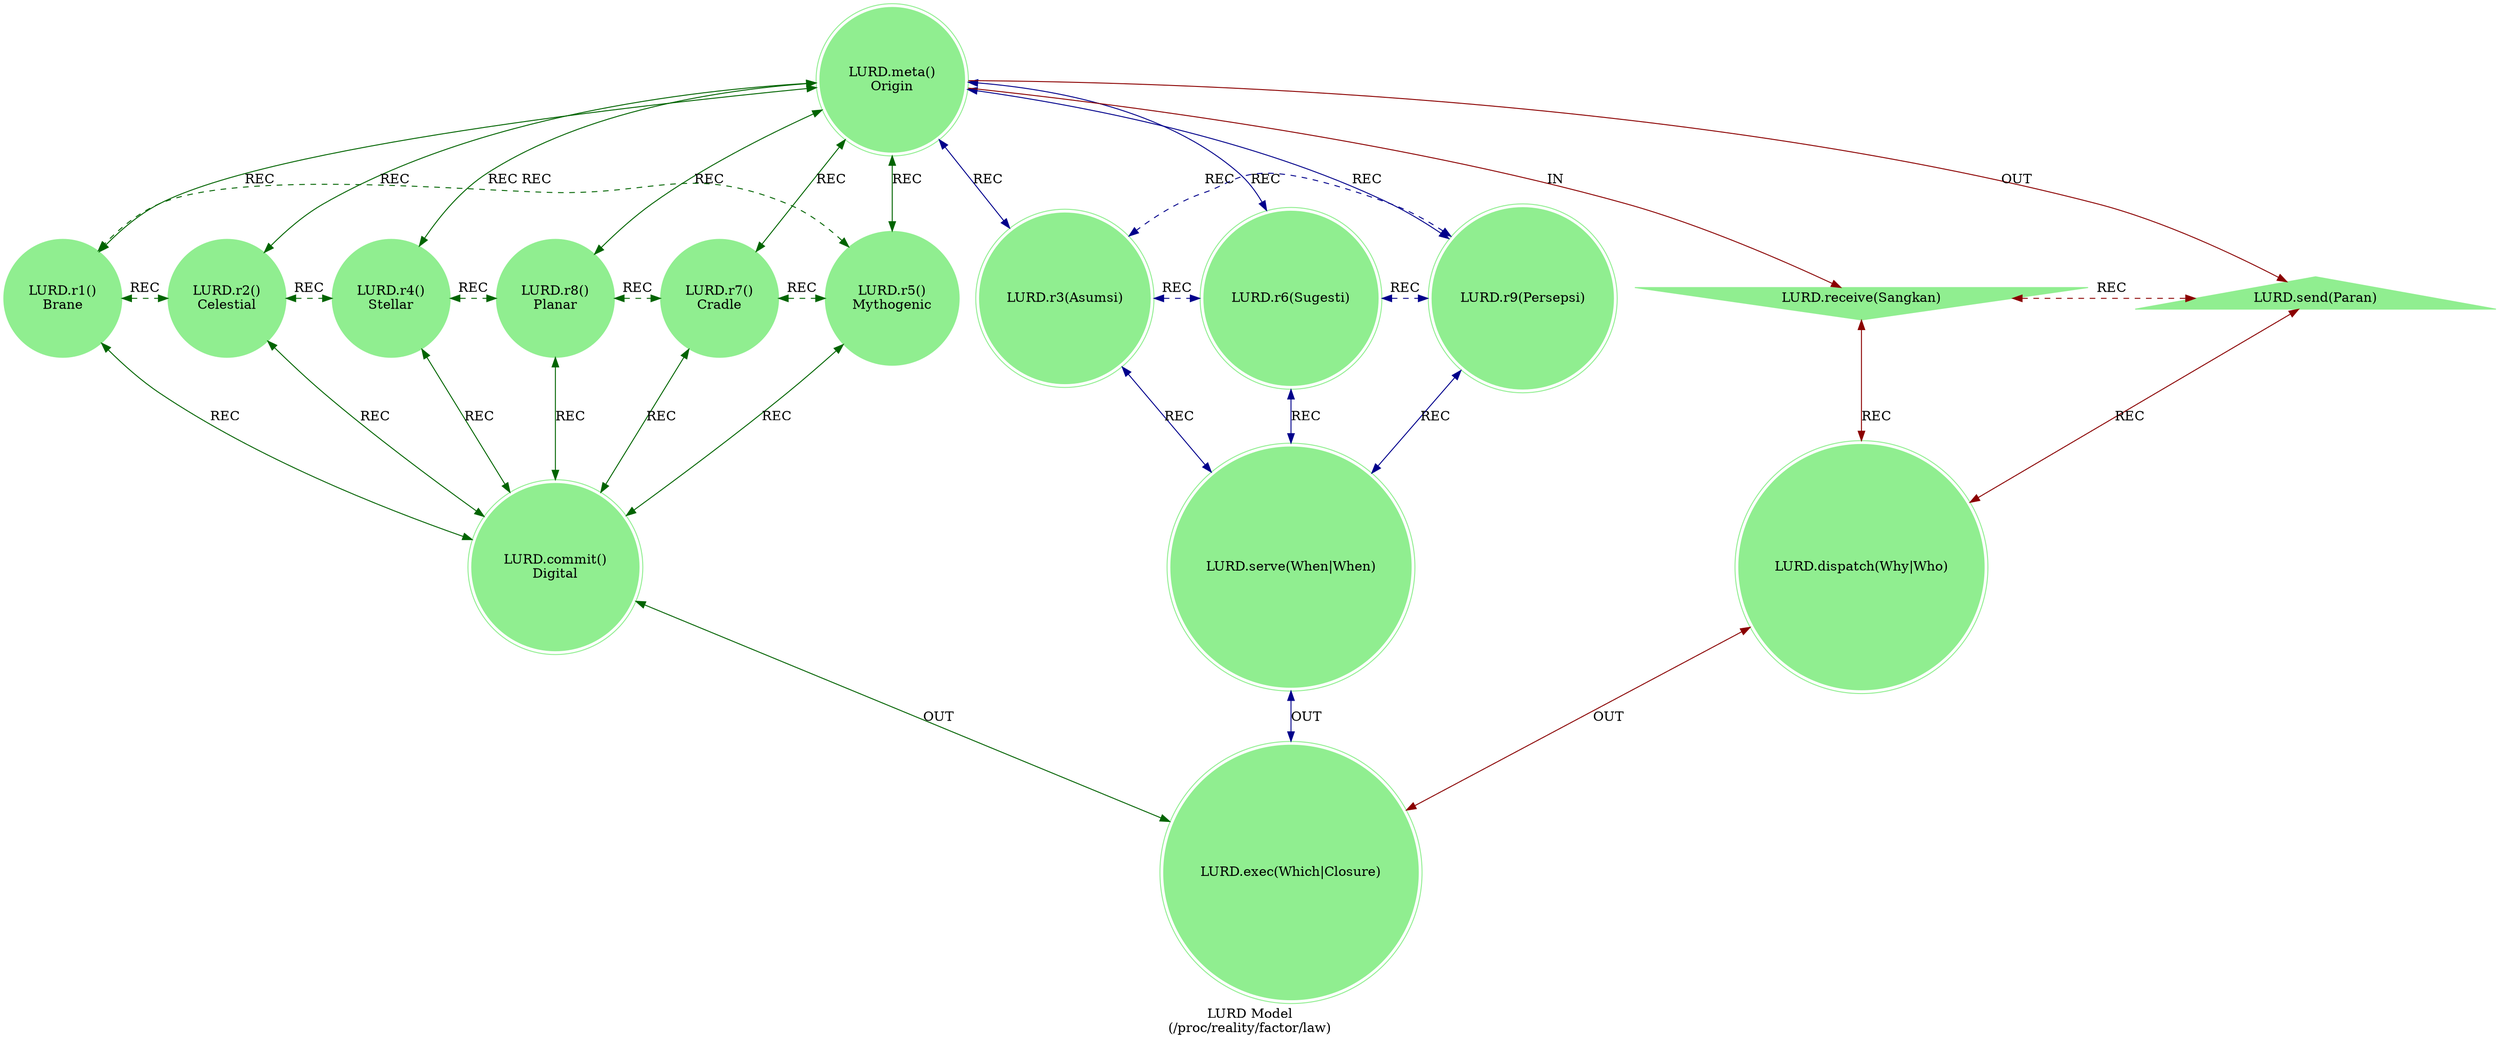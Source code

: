 strict digraph LURDModel {
    label = "LURD Model\n(/proc/reality/factor/law)";
    style = filled;
    color = lightgray;
    node [shape = circle; style = filled; color = lightgreen;];
    
    // The Axis A-0-B (In-Meta-Out).
    // The Sacred 3-6-9 (Vortex of Perception).
    // The Vortex 1-2-4-8-7-5 (Vortex of Comprehension).
    // The Router C-D-E
    // The Closure F
    spark_0_lurd_seed_t [label = "LURD.meta()\nOrigin";comment = "";shape = doublecircle;];
    spark_1_lurd_seed_t [label = "LURD.r1()\nBrane";comment = "";shape = circle;];
    spark_2_lurd_seed_t [label = "LURD.r2()\nCelestial";comment = "";shape = circle;];
    spark_4_lurd_seed_t [label = "LURD.r4()\nStellar";comment = "";shape = circle;];
    spark_8_lurd_seed_t [label = "LURD.r8()\nPlanar";comment = "";shape = circle;];
    spark_7_lurd_seed_t [label = "LURD.r7()\nCradle";comment = "";shape = circle;];
    spark_5_lurd_seed_t [label = "LURD.r5()\nMythogenic";comment = "";shape = circle;];
    spark_3_lurd_seed_t [label = "LURD.r3(Asumsi)";comment = "";shape = doublecircle;];
    spark_6_lurd_seed_t [label = "LURD.r6(Sugesti)";comment = "";shape = doublecircle;];
    spark_9_lurd_seed_t [label = "LURD.r9(Persepsi)";comment = "";shape = doublecircle;];
    spark_a_lurd_seed_t [label = "LURD.receive(Sangkan)";comment = "";shape = invtriangle;];
    spark_b_lurd_seed_t [label = "LURD.send(Paran)";comment = "";shape = triangle;];
    spark_c_lurd_seed_t [label = "LURD.dispatch(Why|Who)";comment = "";shape = doublecircle;];
    spark_d_lurd_seed_t [label = "LURD.commit()\nDigital";comment = "";shape = doublecircle;];
    spark_e_lurd_seed_t [label = "LURD.serve(When|When)";comment = "";shape = doublecircle;];
    spark_f_lurd_seed_t [label = "LURD.exec(Which|Closure)";comment = "";shape = doublecircle;];
    
    // IN = Input
    // OUT = Output
    // REC = Recursion
    spark_0_lurd_seed_t -> spark_a_lurd_seed_t [label = "IN"; color = darkred; comment = "";];
    spark_0_lurd_seed_t -> spark_b_lurd_seed_t [label = "OUT"; color = darkred; comment = "";];
    spark_0_lurd_seed_t -> {spark_3_lurd_seed_t spark_6_lurd_seed_t spark_9_lurd_seed_t} [label = "REC"; color = darkblue; comment = ""; dir = both;];
    spark_0_lurd_seed_t -> {spark_1_lurd_seed_t spark_2_lurd_seed_t spark_4_lurd_seed_t spark_8_lurd_seed_t spark_7_lurd_seed_t spark_5_lurd_seed_t} [label = "REC"; color = darkgreen; comment = ""; dir = both;];
    
    {spark_a_lurd_seed_t spark_b_lurd_seed_t} -> spark_c_lurd_seed_t [label = "REC"; color = darkred; comment = ""; dir = both;];
    {spark_1_lurd_seed_t spark_2_lurd_seed_t spark_4_lurd_seed_t spark_8_lurd_seed_t spark_7_lurd_seed_t spark_5_lurd_seed_t} -> spark_d_lurd_seed_t [label = "REC"; color = darkgreen; comment = ""; dir = both;];
    {spark_3_lurd_seed_t spark_6_lurd_seed_t spark_9_lurd_seed_t} -> spark_e_lurd_seed_t [label = "REC"; color = darkblue; comment = ""; dir = both;];
    
    spark_1_lurd_seed_t -> spark_2_lurd_seed_t -> spark_4_lurd_seed_t -> spark_8_lurd_seed_t -> spark_7_lurd_seed_t -> spark_5_lurd_seed_t -> spark_1_lurd_seed_t [label = "REC"; color = darkgreen; comment = ""; style = dashed; constraint = false; dir = both;];
    spark_3_lurd_seed_t -> spark_6_lurd_seed_t -> spark_9_lurd_seed_t -> spark_3_lurd_seed_t [label = "REC"; color = darkblue; comment = ""; style = dashed; constraint = false; dir = both;];
    spark_a_lurd_seed_t -> spark_b_lurd_seed_t [label = "REC"; color = darkred; comment = ""; constraint = false; style = dashed; dir = both;];
    
    spark_c_lurd_seed_t -> spark_f_lurd_seed_t [label = "OUT"; color = darkred; comment = ""; dir = both;];
    spark_d_lurd_seed_t -> spark_f_lurd_seed_t [label = "OUT"; color = darkgreen; comment = ""; dir = both;];
    spark_e_lurd_seed_t -> spark_f_lurd_seed_t [label = "OUT"; color = darkblue; comment = ""; dir = both;];
}